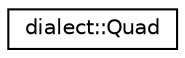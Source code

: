 digraph "Graphical Class Hierarchy"
{
  edge [fontname="Helvetica",fontsize="10",labelfontname="Helvetica",labelfontsize="10"];
  node [fontname="Helvetica",fontsize="10",shape=record];
  rankdir="LR";
  Node0 [label="dialect::Quad",height=0.2,width=0.4,color="black", fillcolor="white", style="filled",URL="$structdialect_1_1Quad.html",tooltip="Represents a quadrant, relative to a central node. "];
}
